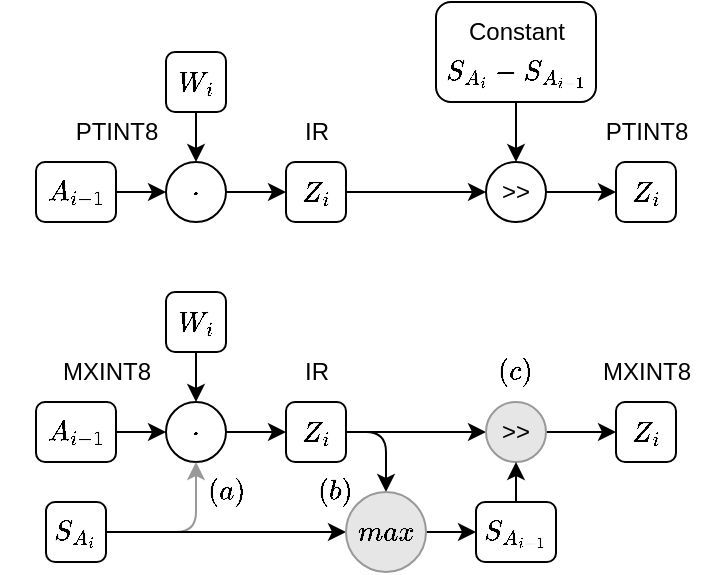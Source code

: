 <mxfile version="23.0.2" type="device">
  <diagram id="ZNzhj9GGQavnZNIIn70B" name="Page-1">
    <mxGraphModel dx="869" dy="584" grid="1" gridSize="10" guides="1" tooltips="1" connect="1" arrows="1" fold="1" page="1" pageScale="1" pageWidth="850" pageHeight="1100" math="1" shadow="0">
      <root>
        <mxCell id="0" />
        <mxCell id="1" parent="0" />
        <mxCell id="24" style="edgeStyle=orthogonalEdgeStyle;html=1;entryX=0.5;entryY=0;entryDx=0;entryDy=0;" parent="1" source="23" target="13" edge="1">
          <mxGeometry relative="1" as="geometry" />
        </mxCell>
        <mxCell id="23" value="" style="rounded=1;whiteSpace=wrap;html=1;" parent="1" vertex="1">
          <mxGeometry x="290" y="115" width="80" height="50" as="geometry" />
        </mxCell>
        <mxCell id="29" style="edgeStyle=orthogonalEdgeStyle;html=1;entryX=0;entryY=0.5;entryDx=0;entryDy=0;" parent="1" source="3" target="8" edge="1">
          <mxGeometry relative="1" as="geometry" />
        </mxCell>
        <mxCell id="3" value="$$A_{i-1}$$" style="rounded=1;whiteSpace=wrap;html=1;" parent="1" vertex="1">
          <mxGeometry x="90" y="195" width="40" height="30" as="geometry" />
        </mxCell>
        <mxCell id="27" style="edgeStyle=orthogonalEdgeStyle;html=1;entryX=0.5;entryY=0;entryDx=0;entryDy=0;" parent="1" source="5" target="8" edge="1">
          <mxGeometry relative="1" as="geometry" />
        </mxCell>
        <mxCell id="5" value="$$W_i$$" style="rounded=1;whiteSpace=wrap;html=1;spacing=2;" parent="1" vertex="1">
          <mxGeometry x="155" y="140" width="30" height="30" as="geometry" />
        </mxCell>
        <mxCell id="20" style="edgeStyle=orthogonalEdgeStyle;html=1;entryX=0;entryY=0.5;entryDx=0;entryDy=0;" parent="1" source="6" target="13" edge="1">
          <mxGeometry relative="1" as="geometry" />
        </mxCell>
        <mxCell id="6" value="$$Z_{i}$$" style="rounded=1;whiteSpace=wrap;html=1;" parent="1" vertex="1">
          <mxGeometry x="215" y="195" width="30" height="30" as="geometry" />
        </mxCell>
        <mxCell id="11" style="edgeStyle=orthogonalEdgeStyle;html=1;entryX=0;entryY=0.5;entryDx=0;entryDy=0;" parent="1" source="8" target="6" edge="1">
          <mxGeometry relative="1" as="geometry" />
        </mxCell>
        <mxCell id="8" value="$$\cdot$$" style="ellipse;whiteSpace=wrap;html=1;aspect=fixed;" parent="1" vertex="1">
          <mxGeometry x="155" y="195" width="30" height="30" as="geometry" />
        </mxCell>
        <mxCell id="12" value="$$Z_{i}$$" style="rounded=1;whiteSpace=wrap;html=1;" parent="1" vertex="1">
          <mxGeometry x="380" y="195" width="30" height="30" as="geometry" />
        </mxCell>
        <mxCell id="21" style="edgeStyle=orthogonalEdgeStyle;html=1;entryX=0;entryY=0.5;entryDx=0;entryDy=0;" parent="1" source="13" target="12" edge="1">
          <mxGeometry relative="1" as="geometry" />
        </mxCell>
        <mxCell id="13" value="&amp;gt;&amp;gt;" style="ellipse;whiteSpace=wrap;html=1;aspect=fixed;" parent="1" vertex="1">
          <mxGeometry x="315" y="195" width="30" height="30" as="geometry" />
        </mxCell>
        <mxCell id="17" value="&lt;span style=&quot;&quot;&gt;PTINT8&lt;/span&gt;" style="text;html=1;align=center;verticalAlign=middle;resizable=0;points=[];autosize=1;strokeColor=none;fillColor=none;" parent="1" vertex="1">
          <mxGeometry x="100" y="165" width="60" height="30" as="geometry" />
        </mxCell>
        <mxCell id="18" value="IR" style="text;html=1;align=center;verticalAlign=middle;resizable=0;points=[];autosize=1;strokeColor=none;fillColor=none;" parent="1" vertex="1">
          <mxGeometry x="210" y="165" width="40" height="30" as="geometry" />
        </mxCell>
        <mxCell id="26" value="Constant" style="text;html=1;align=center;verticalAlign=middle;resizable=0;points=[];autosize=1;strokeColor=none;fillColor=none;" parent="1" vertex="1">
          <mxGeometry x="295" y="115" width="70" height="30" as="geometry" />
        </mxCell>
        <mxCell id="30" value="&lt;span style=&quot;&quot;&gt;PTINT8&lt;/span&gt;" style="text;html=1;align=center;verticalAlign=middle;resizable=0;points=[];autosize=1;strokeColor=none;fillColor=none;" parent="1" vertex="1">
          <mxGeometry x="365" y="165" width="60" height="30" as="geometry" />
        </mxCell>
        <mxCell id="33" style="edgeStyle=orthogonalEdgeStyle;html=1;entryX=0;entryY=0.5;entryDx=0;entryDy=0;" parent="1" source="34" target="40" edge="1">
          <mxGeometry relative="1" as="geometry" />
        </mxCell>
        <mxCell id="34" value="$$A_{i-1}$$" style="rounded=1;whiteSpace=wrap;html=1;" parent="1" vertex="1">
          <mxGeometry x="90" y="315" width="40" height="30" as="geometry" />
        </mxCell>
        <mxCell id="35" style="edgeStyle=orthogonalEdgeStyle;html=1;entryX=0.5;entryY=0;entryDx=0;entryDy=0;" parent="1" source="36" target="40" edge="1">
          <mxGeometry relative="1" as="geometry" />
        </mxCell>
        <mxCell id="36" value="$$W_i$$" style="rounded=1;whiteSpace=wrap;html=1;spacing=2;" parent="1" vertex="1">
          <mxGeometry x="155" y="260" width="30" height="30" as="geometry" />
        </mxCell>
        <mxCell id="37" style="edgeStyle=orthogonalEdgeStyle;html=1;entryX=0;entryY=0.5;entryDx=0;entryDy=0;" parent="1" source="38" target="43" edge="1">
          <mxGeometry relative="1" as="geometry" />
        </mxCell>
        <mxCell id="79" style="edgeStyle=orthogonalEdgeStyle;html=1;entryX=0.5;entryY=0;entryDx=0;entryDy=0;" parent="1" source="38" target="78" edge="1">
          <mxGeometry relative="1" as="geometry">
            <Array as="points">
              <mxPoint x="265" y="330" />
            </Array>
          </mxGeometry>
        </mxCell>
        <mxCell id="38" value="$$Z_{i}$$" style="rounded=1;whiteSpace=wrap;html=1;" parent="1" vertex="1">
          <mxGeometry x="215" y="315" width="30" height="30" as="geometry" />
        </mxCell>
        <mxCell id="39" style="edgeStyle=orthogonalEdgeStyle;html=1;entryX=0;entryY=0.5;entryDx=0;entryDy=0;" parent="1" source="40" target="38" edge="1">
          <mxGeometry relative="1" as="geometry" />
        </mxCell>
        <mxCell id="40" value="$$\cdot$$" style="ellipse;whiteSpace=wrap;html=1;aspect=fixed;" parent="1" vertex="1">
          <mxGeometry x="155" y="315" width="30" height="30" as="geometry" />
        </mxCell>
        <mxCell id="41" value="$$Z_{i}$$" style="rounded=1;whiteSpace=wrap;html=1;" parent="1" vertex="1">
          <mxGeometry x="380" y="315" width="30" height="30" as="geometry" />
        </mxCell>
        <mxCell id="42" style="edgeStyle=orthogonalEdgeStyle;html=1;entryX=0;entryY=0.5;entryDx=0;entryDy=0;" parent="1" source="43" target="41" edge="1">
          <mxGeometry relative="1" as="geometry" />
        </mxCell>
        <mxCell id="43" value="&lt;font color=&quot;#000000&quot;&gt;&amp;gt;&amp;gt;&lt;/font&gt;" style="ellipse;whiteSpace=wrap;html=1;aspect=fixed;fillColor=#E6E6E6;strokeColor=#999999;" parent="1" vertex="1">
          <mxGeometry x="315" y="315" width="30" height="30" as="geometry" />
        </mxCell>
        <mxCell id="81" style="edgeStyle=orthogonalEdgeStyle;html=1;entryX=0.5;entryY=1;entryDx=0;entryDy=0;" parent="1" source="44" target="43" edge="1">
          <mxGeometry relative="1" as="geometry" />
        </mxCell>
        <mxCell id="44" value="$$S_{A_{i-1}}$$" style="rounded=1;whiteSpace=wrap;html=1;" parent="1" vertex="1">
          <mxGeometry x="310" y="365" width="40" height="30" as="geometry" />
        </mxCell>
        <mxCell id="74" style="edgeStyle=orthogonalEdgeStyle;html=1;entryX=0.5;entryY=1;entryDx=0;entryDy=0;fillColor=#d0cee2;strokeColor=#999999;" parent="1" source="45" target="40" edge="1">
          <mxGeometry relative="1" as="geometry" />
        </mxCell>
        <mxCell id="76" style="edgeStyle=orthogonalEdgeStyle;html=1;entryX=0;entryY=0.5;entryDx=0;entryDy=0;" parent="1" source="45" target="78" edge="1">
          <mxGeometry relative="1" as="geometry">
            <mxPoint x="240" y="380" as="targetPoint" />
          </mxGeometry>
        </mxCell>
        <mxCell id="45" value="$$S_{A_{i}}$$" style="rounded=1;whiteSpace=wrap;html=1;" parent="1" vertex="1">
          <mxGeometry x="95" y="365" width="30" height="30" as="geometry" />
        </mxCell>
        <mxCell id="47" value="IR" style="text;html=1;align=center;verticalAlign=middle;resizable=0;points=[];autosize=1;strokeColor=none;fillColor=none;" parent="1" vertex="1">
          <mxGeometry x="210" y="285" width="40" height="30" as="geometry" />
        </mxCell>
        <mxCell id="48" value="MXINT8" style="text;html=1;align=center;verticalAlign=middle;resizable=0;points=[];autosize=1;strokeColor=none;fillColor=none;" parent="1" vertex="1">
          <mxGeometry x="90" y="285" width="70" height="30" as="geometry" />
        </mxCell>
        <mxCell id="51" value="&lt;span style=&quot;&quot;&gt;MXINT8&lt;/span&gt;" style="text;html=1;align=center;verticalAlign=middle;resizable=0;points=[];autosize=1;strokeColor=none;fillColor=none;" parent="1" vertex="1">
          <mxGeometry x="360" y="285" width="70" height="30" as="geometry" />
        </mxCell>
        <mxCell id="80" style="edgeStyle=orthogonalEdgeStyle;html=1;entryX=0;entryY=0.5;entryDx=0;entryDy=0;" parent="1" source="78" target="44" edge="1">
          <mxGeometry relative="1" as="geometry" />
        </mxCell>
        <mxCell id="78" value="&lt;font color=&quot;#000000&quot;&gt;$$max$$&lt;/font&gt;" style="ellipse;whiteSpace=wrap;html=1;aspect=fixed;fillColor=#E6E6E6;strokeColor=#999999;" parent="1" vertex="1">
          <mxGeometry x="245" y="360" width="40" height="40" as="geometry" />
        </mxCell>
        <mxCell id="82" value="$$(a)$$" style="text;html=1;strokeColor=none;fillColor=none;align=center;verticalAlign=middle;whiteSpace=wrap;rounded=0;" parent="1" vertex="1">
          <mxGeometry x="155" y="345" width="60" height="30" as="geometry" />
        </mxCell>
        <mxCell id="83" value="$$(b)$$" style="text;html=1;strokeColor=none;fillColor=none;align=center;verticalAlign=middle;whiteSpace=wrap;rounded=0;" parent="1" vertex="1">
          <mxGeometry x="210" y="345" width="60" height="30" as="geometry" />
        </mxCell>
        <mxCell id="84" value="$$(c)$$" style="text;html=1;strokeColor=none;fillColor=none;align=center;verticalAlign=middle;whiteSpace=wrap;rounded=0;" parent="1" vertex="1">
          <mxGeometry x="300" y="285" width="60" height="30" as="geometry" />
        </mxCell>
        <mxCell id="85" value="$$S_{A_{i}} -&amp;nbsp;S_{A_{i-1}}$$" style="text;html=1;align=center;verticalAlign=middle;resizable=0;points=[];autosize=1;strokeColor=none;fillColor=none;" parent="1" vertex="1">
          <mxGeometry x="245" y="135" width="170" height="30" as="geometry" />
        </mxCell>
      </root>
    </mxGraphModel>
  </diagram>
</mxfile>
